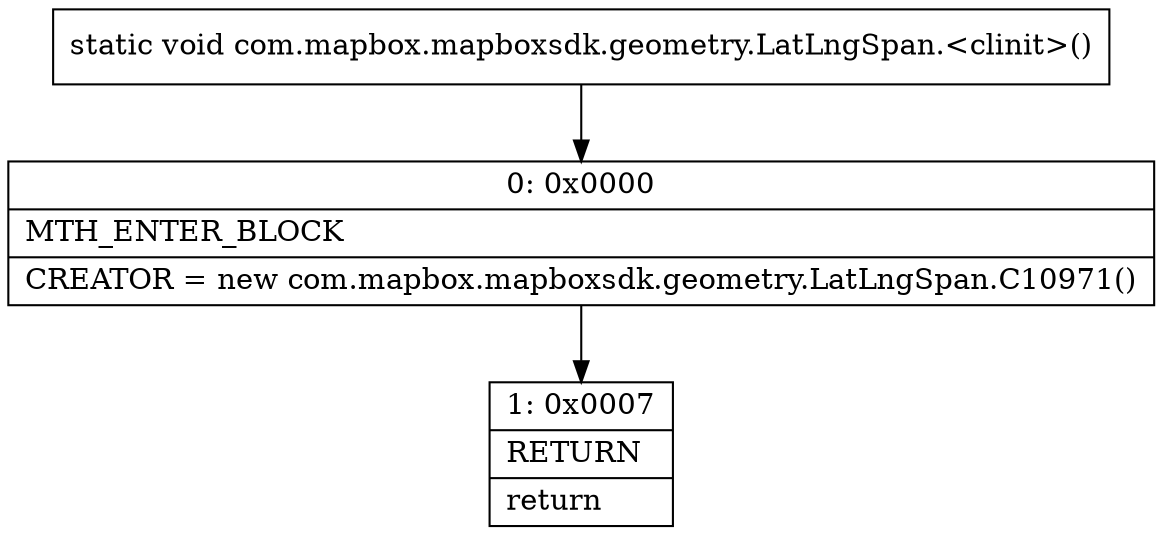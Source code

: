 digraph "CFG forcom.mapbox.mapboxsdk.geometry.LatLngSpan.\<clinit\>()V" {
Node_0 [shape=record,label="{0\:\ 0x0000|MTH_ENTER_BLOCK\l|CREATOR = new com.mapbox.mapboxsdk.geometry.LatLngSpan.C10971()\l}"];
Node_1 [shape=record,label="{1\:\ 0x0007|RETURN\l|return\l}"];
MethodNode[shape=record,label="{static void com.mapbox.mapboxsdk.geometry.LatLngSpan.\<clinit\>() }"];
MethodNode -> Node_0;
Node_0 -> Node_1;
}

